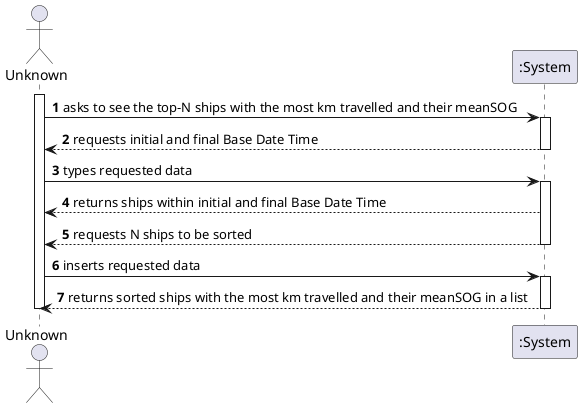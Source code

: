 @startuml
autonumber
actor "Unknown" as OE

activate OE
OE -> ":System" : asks to see the top-N ships with the most km travelled and their meanSOG
activate ":System"
":System" --> OE : requests initial and final Base Date Time
deactivate ":System"

OE -> ":System" : types requested data
activate ":System"

":System" --> OE : returns ships within initial and final Base Date Time

":System" --> OE : requests N ships to be sorted
deactivate ":System"


OE -> ":System" : inserts requested data
activate ":System"

":System" --> OE : returns sorted ships with the most km travelled and their meanSOG in a list
deactivate ":System"
deactivate OE

@enduml